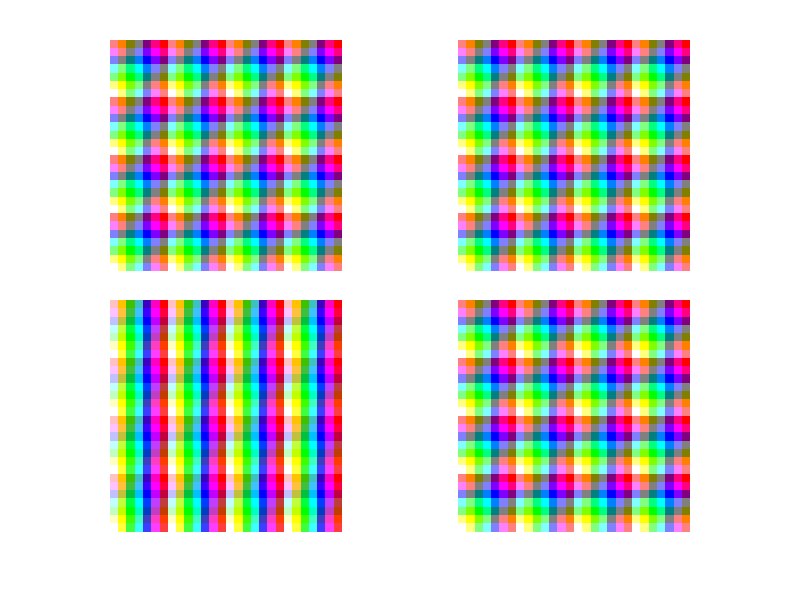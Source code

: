 // Persistence Of Vision raytracer version 3.0 sample file.
// Weighted averaged pigments example

#version 3.0
global_settings { assumed_gamma 2.2 }

#include "colors.inc"
#include "textures.inc"

camera { 
  location <0,3,-31>
  direction 3*z
} 

plane { y, -1.01  pigment {White}}

plane {  z, 4.01  pigment {White}}

light_source { <500, 200, -500> White}

#declare Thing = plane{z,0.1 clipped_by{box{-2,2}}}
#declare Filt_Stripes=
  color_map {
    [1/7 rgbf<1,1,1,1>]
    [1/7 rgbf<1,1,0,1>]
    [2/7 rgbf<1,1,0,1>]
    [2/7 rgbf<0,1,0,1>]
    [3/7 rgbf<0,1,0,1>]
    [3/7 rgbf<0,1,1,1>]
    [4/7 rgbf<0,1,1,1>]
    [4/7 rgbf<0,0,1,1>]
    [5/7 rgbf<0,0,1,1>]
    [5/7 rgbf<1,0,1,1>]
    [6/7 rgbf<1,0,1,1>]
    [6/7 rgbf<1,0,0,1>]
  }

#declare Trans_Stripes=
  color_map {
    [1/7 rgbt<1,1,1,0.5>]
    [1/7 rgbt<1,1,0,0.5>]
    [2/7 rgbt<1,1,0,0.5>]
    [2/7 rgbt<0,1,0,0.5>]
    [3/7 rgbt<0,1,0,0.5>]
    [3/7 rgbt<0,1,1,0.5>]
    [4/7 rgbt<0,1,1,0.5>]
    [4/7 rgbt<0,0,1,0.5>]
    [5/7 rgbt<0,0,1,0.5>]
    [5/7 rgbt<1,0,1,0.5>]
    [6/7 rgbt<1,0,1,0.5>]
    [6/7 rgbt<1,0,0,0.5>]
  }

#declare Stripes=
  color_map {
    [1/7 rgb<1,1,1>]
    [1/7 rgb<1,1,0>]
    [2/7 rgb<1,1,0>]
    [2/7 rgb<0,1,0>]
    [3/7 rgb<0,1,0>]
    [3/7 rgb<0,1,1>]
    [4/7 rgb<0,1,1>]
    [4/7 rgb<0,0,1>]
    [5/7 rgb<0,0,1>]
    [5/7 rgb<1,0,1>]
    [6/7 rgb<1,0,1>]
    [6/7 rgb<1,0,0>]
  }


object{Thing
  pigment {
    average
    pigment_map {
      [gradient x color_map{Stripes}]
      [gradient y color_map{Stripes}]
    }
  }
  translate <-3,5.5,0>
}

object{Thing
  pigment {
    average
    pigment_map {
      [gradient x color_map{Filt_Stripes}]
      [gradient y color_map{Filt_Stripes}]
    }
  }
  translate <3,5.5,0>
}

object{Thing
  pigment {
    average
    pigment_map {
      [3.0 gradient x color_map{Stripes}]
      [1.0 gradient y color_map{Stripes}]
    }
  }
  translate <-3,1,0>
}

object{Thing
  pigment {
    average
    pigment_map {
      [gradient x color_map{Trans_Stripes}]
      [gradient y color_map{Trans_Stripes}]
    }
  }
  translate <3,1,0>
}
